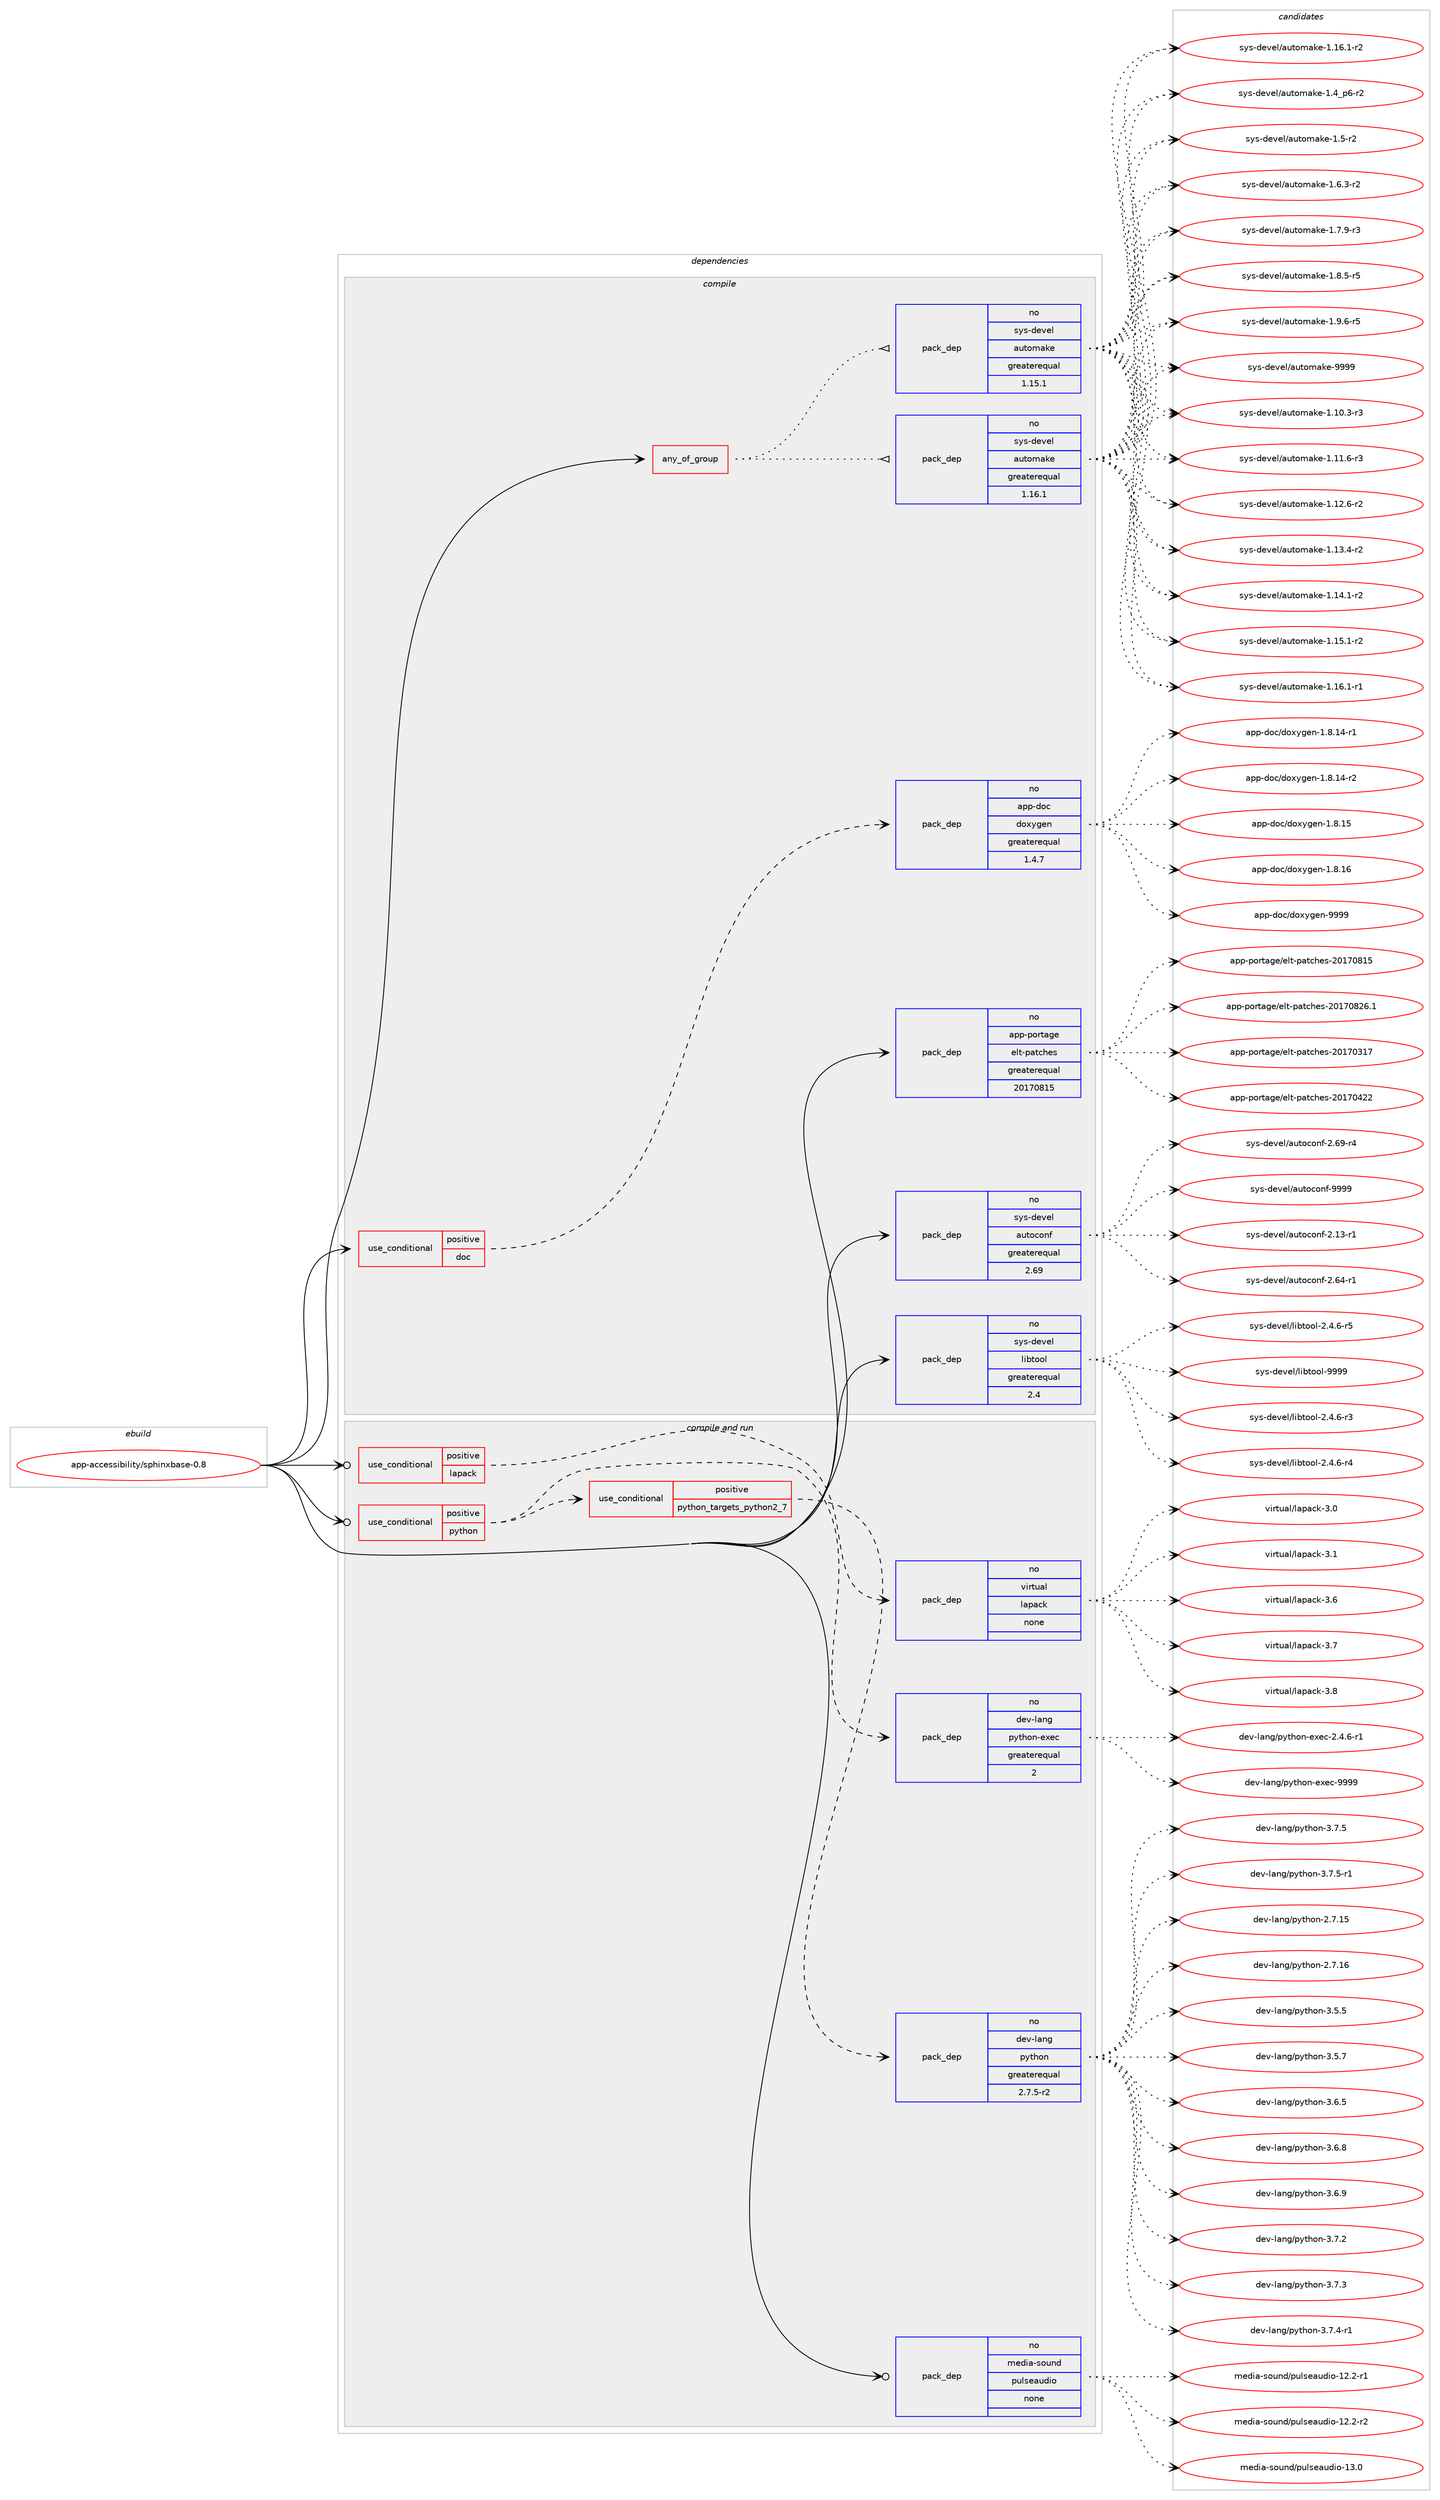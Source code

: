 digraph prolog {

# *************
# Graph options
# *************

newrank=true;
concentrate=true;
compound=true;
graph [rankdir=LR,fontname=Helvetica,fontsize=10,ranksep=1.5];#, ranksep=2.5, nodesep=0.2];
edge  [arrowhead=vee];
node  [fontname=Helvetica,fontsize=10];

# **********
# The ebuild
# **********

subgraph cluster_leftcol {
color=gray;
rank=same;
label=<<i>ebuild</i>>;
id [label="app-accessibility/sphinxbase-0.8", color=red, width=4, href="../app-accessibility/sphinxbase-0.8.svg"];
}

# ****************
# The dependencies
# ****************

subgraph cluster_midcol {
color=gray;
label=<<i>dependencies</i>>;
subgraph cluster_compile {
fillcolor="#eeeeee";
style=filled;
label=<<i>compile</i>>;
subgraph any8156 {
dependency465066 [label=<<TABLE BORDER="0" CELLBORDER="1" CELLSPACING="0" CELLPADDING="4"><TR><TD CELLPADDING="10">any_of_group</TD></TR></TABLE>>, shape=none, color=red];subgraph pack345976 {
dependency465067 [label=<<TABLE BORDER="0" CELLBORDER="1" CELLSPACING="0" CELLPADDING="4" WIDTH="220"><TR><TD ROWSPAN="6" CELLPADDING="30">pack_dep</TD></TR><TR><TD WIDTH="110">no</TD></TR><TR><TD>sys-devel</TD></TR><TR><TD>automake</TD></TR><TR><TD>greaterequal</TD></TR><TR><TD>1.16.1</TD></TR></TABLE>>, shape=none, color=blue];
}
dependency465066:e -> dependency465067:w [weight=20,style="dotted",arrowhead="oinv"];
subgraph pack345977 {
dependency465068 [label=<<TABLE BORDER="0" CELLBORDER="1" CELLSPACING="0" CELLPADDING="4" WIDTH="220"><TR><TD ROWSPAN="6" CELLPADDING="30">pack_dep</TD></TR><TR><TD WIDTH="110">no</TD></TR><TR><TD>sys-devel</TD></TR><TR><TD>automake</TD></TR><TR><TD>greaterequal</TD></TR><TR><TD>1.15.1</TD></TR></TABLE>>, shape=none, color=blue];
}
dependency465066:e -> dependency465068:w [weight=20,style="dotted",arrowhead="oinv"];
}
id:e -> dependency465066:w [weight=20,style="solid",arrowhead="vee"];
subgraph cond110636 {
dependency465069 [label=<<TABLE BORDER="0" CELLBORDER="1" CELLSPACING="0" CELLPADDING="4"><TR><TD ROWSPAN="3" CELLPADDING="10">use_conditional</TD></TR><TR><TD>positive</TD></TR><TR><TD>doc</TD></TR></TABLE>>, shape=none, color=red];
subgraph pack345978 {
dependency465070 [label=<<TABLE BORDER="0" CELLBORDER="1" CELLSPACING="0" CELLPADDING="4" WIDTH="220"><TR><TD ROWSPAN="6" CELLPADDING="30">pack_dep</TD></TR><TR><TD WIDTH="110">no</TD></TR><TR><TD>app-doc</TD></TR><TR><TD>doxygen</TD></TR><TR><TD>greaterequal</TD></TR><TR><TD>1.4.7</TD></TR></TABLE>>, shape=none, color=blue];
}
dependency465069:e -> dependency465070:w [weight=20,style="dashed",arrowhead="vee"];
}
id:e -> dependency465069:w [weight=20,style="solid",arrowhead="vee"];
subgraph pack345979 {
dependency465071 [label=<<TABLE BORDER="0" CELLBORDER="1" CELLSPACING="0" CELLPADDING="4" WIDTH="220"><TR><TD ROWSPAN="6" CELLPADDING="30">pack_dep</TD></TR><TR><TD WIDTH="110">no</TD></TR><TR><TD>app-portage</TD></TR><TR><TD>elt-patches</TD></TR><TR><TD>greaterequal</TD></TR><TR><TD>20170815</TD></TR></TABLE>>, shape=none, color=blue];
}
id:e -> dependency465071:w [weight=20,style="solid",arrowhead="vee"];
subgraph pack345980 {
dependency465072 [label=<<TABLE BORDER="0" CELLBORDER="1" CELLSPACING="0" CELLPADDING="4" WIDTH="220"><TR><TD ROWSPAN="6" CELLPADDING="30">pack_dep</TD></TR><TR><TD WIDTH="110">no</TD></TR><TR><TD>sys-devel</TD></TR><TR><TD>autoconf</TD></TR><TR><TD>greaterequal</TD></TR><TR><TD>2.69</TD></TR></TABLE>>, shape=none, color=blue];
}
id:e -> dependency465072:w [weight=20,style="solid",arrowhead="vee"];
subgraph pack345981 {
dependency465073 [label=<<TABLE BORDER="0" CELLBORDER="1" CELLSPACING="0" CELLPADDING="4" WIDTH="220"><TR><TD ROWSPAN="6" CELLPADDING="30">pack_dep</TD></TR><TR><TD WIDTH="110">no</TD></TR><TR><TD>sys-devel</TD></TR><TR><TD>libtool</TD></TR><TR><TD>greaterequal</TD></TR><TR><TD>2.4</TD></TR></TABLE>>, shape=none, color=blue];
}
id:e -> dependency465073:w [weight=20,style="solid",arrowhead="vee"];
}
subgraph cluster_compileandrun {
fillcolor="#eeeeee";
style=filled;
label=<<i>compile and run</i>>;
subgraph cond110637 {
dependency465074 [label=<<TABLE BORDER="0" CELLBORDER="1" CELLSPACING="0" CELLPADDING="4"><TR><TD ROWSPAN="3" CELLPADDING="10">use_conditional</TD></TR><TR><TD>positive</TD></TR><TR><TD>lapack</TD></TR></TABLE>>, shape=none, color=red];
subgraph pack345982 {
dependency465075 [label=<<TABLE BORDER="0" CELLBORDER="1" CELLSPACING="0" CELLPADDING="4" WIDTH="220"><TR><TD ROWSPAN="6" CELLPADDING="30">pack_dep</TD></TR><TR><TD WIDTH="110">no</TD></TR><TR><TD>virtual</TD></TR><TR><TD>lapack</TD></TR><TR><TD>none</TD></TR><TR><TD></TD></TR></TABLE>>, shape=none, color=blue];
}
dependency465074:e -> dependency465075:w [weight=20,style="dashed",arrowhead="vee"];
}
id:e -> dependency465074:w [weight=20,style="solid",arrowhead="odotvee"];
subgraph cond110638 {
dependency465076 [label=<<TABLE BORDER="0" CELLBORDER="1" CELLSPACING="0" CELLPADDING="4"><TR><TD ROWSPAN="3" CELLPADDING="10">use_conditional</TD></TR><TR><TD>positive</TD></TR><TR><TD>python</TD></TR></TABLE>>, shape=none, color=red];
subgraph cond110639 {
dependency465077 [label=<<TABLE BORDER="0" CELLBORDER="1" CELLSPACING="0" CELLPADDING="4"><TR><TD ROWSPAN="3" CELLPADDING="10">use_conditional</TD></TR><TR><TD>positive</TD></TR><TR><TD>python_targets_python2_7</TD></TR></TABLE>>, shape=none, color=red];
subgraph pack345983 {
dependency465078 [label=<<TABLE BORDER="0" CELLBORDER="1" CELLSPACING="0" CELLPADDING="4" WIDTH="220"><TR><TD ROWSPAN="6" CELLPADDING="30">pack_dep</TD></TR><TR><TD WIDTH="110">no</TD></TR><TR><TD>dev-lang</TD></TR><TR><TD>python</TD></TR><TR><TD>greaterequal</TD></TR><TR><TD>2.7.5-r2</TD></TR></TABLE>>, shape=none, color=blue];
}
dependency465077:e -> dependency465078:w [weight=20,style="dashed",arrowhead="vee"];
}
dependency465076:e -> dependency465077:w [weight=20,style="dashed",arrowhead="vee"];
subgraph pack345984 {
dependency465079 [label=<<TABLE BORDER="0" CELLBORDER="1" CELLSPACING="0" CELLPADDING="4" WIDTH="220"><TR><TD ROWSPAN="6" CELLPADDING="30">pack_dep</TD></TR><TR><TD WIDTH="110">no</TD></TR><TR><TD>dev-lang</TD></TR><TR><TD>python-exec</TD></TR><TR><TD>greaterequal</TD></TR><TR><TD>2</TD></TR></TABLE>>, shape=none, color=blue];
}
dependency465076:e -> dependency465079:w [weight=20,style="dashed",arrowhead="vee"];
}
id:e -> dependency465076:w [weight=20,style="solid",arrowhead="odotvee"];
subgraph pack345985 {
dependency465080 [label=<<TABLE BORDER="0" CELLBORDER="1" CELLSPACING="0" CELLPADDING="4" WIDTH="220"><TR><TD ROWSPAN="6" CELLPADDING="30">pack_dep</TD></TR><TR><TD WIDTH="110">no</TD></TR><TR><TD>media-sound</TD></TR><TR><TD>pulseaudio</TD></TR><TR><TD>none</TD></TR><TR><TD></TD></TR></TABLE>>, shape=none, color=blue];
}
id:e -> dependency465080:w [weight=20,style="solid",arrowhead="odotvee"];
}
subgraph cluster_run {
fillcolor="#eeeeee";
style=filled;
label=<<i>run</i>>;
}
}

# **************
# The candidates
# **************

subgraph cluster_choices {
rank=same;
color=gray;
label=<<i>candidates</i>>;

subgraph choice345976 {
color=black;
nodesep=1;
choice11512111545100101118101108479711711611110997107101454946494846514511451 [label="sys-devel/automake-1.10.3-r3", color=red, width=4,href="../sys-devel/automake-1.10.3-r3.svg"];
choice11512111545100101118101108479711711611110997107101454946494946544511451 [label="sys-devel/automake-1.11.6-r3", color=red, width=4,href="../sys-devel/automake-1.11.6-r3.svg"];
choice11512111545100101118101108479711711611110997107101454946495046544511450 [label="sys-devel/automake-1.12.6-r2", color=red, width=4,href="../sys-devel/automake-1.12.6-r2.svg"];
choice11512111545100101118101108479711711611110997107101454946495146524511450 [label="sys-devel/automake-1.13.4-r2", color=red, width=4,href="../sys-devel/automake-1.13.4-r2.svg"];
choice11512111545100101118101108479711711611110997107101454946495246494511450 [label="sys-devel/automake-1.14.1-r2", color=red, width=4,href="../sys-devel/automake-1.14.1-r2.svg"];
choice11512111545100101118101108479711711611110997107101454946495346494511450 [label="sys-devel/automake-1.15.1-r2", color=red, width=4,href="../sys-devel/automake-1.15.1-r2.svg"];
choice11512111545100101118101108479711711611110997107101454946495446494511449 [label="sys-devel/automake-1.16.1-r1", color=red, width=4,href="../sys-devel/automake-1.16.1-r1.svg"];
choice11512111545100101118101108479711711611110997107101454946495446494511450 [label="sys-devel/automake-1.16.1-r2", color=red, width=4,href="../sys-devel/automake-1.16.1-r2.svg"];
choice115121115451001011181011084797117116111109971071014549465295112544511450 [label="sys-devel/automake-1.4_p6-r2", color=red, width=4,href="../sys-devel/automake-1.4_p6-r2.svg"];
choice11512111545100101118101108479711711611110997107101454946534511450 [label="sys-devel/automake-1.5-r2", color=red, width=4,href="../sys-devel/automake-1.5-r2.svg"];
choice115121115451001011181011084797117116111109971071014549465446514511450 [label="sys-devel/automake-1.6.3-r2", color=red, width=4,href="../sys-devel/automake-1.6.3-r2.svg"];
choice115121115451001011181011084797117116111109971071014549465546574511451 [label="sys-devel/automake-1.7.9-r3", color=red, width=4,href="../sys-devel/automake-1.7.9-r3.svg"];
choice115121115451001011181011084797117116111109971071014549465646534511453 [label="sys-devel/automake-1.8.5-r5", color=red, width=4,href="../sys-devel/automake-1.8.5-r5.svg"];
choice115121115451001011181011084797117116111109971071014549465746544511453 [label="sys-devel/automake-1.9.6-r5", color=red, width=4,href="../sys-devel/automake-1.9.6-r5.svg"];
choice115121115451001011181011084797117116111109971071014557575757 [label="sys-devel/automake-9999", color=red, width=4,href="../sys-devel/automake-9999.svg"];
dependency465067:e -> choice11512111545100101118101108479711711611110997107101454946494846514511451:w [style=dotted,weight="100"];
dependency465067:e -> choice11512111545100101118101108479711711611110997107101454946494946544511451:w [style=dotted,weight="100"];
dependency465067:e -> choice11512111545100101118101108479711711611110997107101454946495046544511450:w [style=dotted,weight="100"];
dependency465067:e -> choice11512111545100101118101108479711711611110997107101454946495146524511450:w [style=dotted,weight="100"];
dependency465067:e -> choice11512111545100101118101108479711711611110997107101454946495246494511450:w [style=dotted,weight="100"];
dependency465067:e -> choice11512111545100101118101108479711711611110997107101454946495346494511450:w [style=dotted,weight="100"];
dependency465067:e -> choice11512111545100101118101108479711711611110997107101454946495446494511449:w [style=dotted,weight="100"];
dependency465067:e -> choice11512111545100101118101108479711711611110997107101454946495446494511450:w [style=dotted,weight="100"];
dependency465067:e -> choice115121115451001011181011084797117116111109971071014549465295112544511450:w [style=dotted,weight="100"];
dependency465067:e -> choice11512111545100101118101108479711711611110997107101454946534511450:w [style=dotted,weight="100"];
dependency465067:e -> choice115121115451001011181011084797117116111109971071014549465446514511450:w [style=dotted,weight="100"];
dependency465067:e -> choice115121115451001011181011084797117116111109971071014549465546574511451:w [style=dotted,weight="100"];
dependency465067:e -> choice115121115451001011181011084797117116111109971071014549465646534511453:w [style=dotted,weight="100"];
dependency465067:e -> choice115121115451001011181011084797117116111109971071014549465746544511453:w [style=dotted,weight="100"];
dependency465067:e -> choice115121115451001011181011084797117116111109971071014557575757:w [style=dotted,weight="100"];
}
subgraph choice345977 {
color=black;
nodesep=1;
choice11512111545100101118101108479711711611110997107101454946494846514511451 [label="sys-devel/automake-1.10.3-r3", color=red, width=4,href="../sys-devel/automake-1.10.3-r3.svg"];
choice11512111545100101118101108479711711611110997107101454946494946544511451 [label="sys-devel/automake-1.11.6-r3", color=red, width=4,href="../sys-devel/automake-1.11.6-r3.svg"];
choice11512111545100101118101108479711711611110997107101454946495046544511450 [label="sys-devel/automake-1.12.6-r2", color=red, width=4,href="../sys-devel/automake-1.12.6-r2.svg"];
choice11512111545100101118101108479711711611110997107101454946495146524511450 [label="sys-devel/automake-1.13.4-r2", color=red, width=4,href="../sys-devel/automake-1.13.4-r2.svg"];
choice11512111545100101118101108479711711611110997107101454946495246494511450 [label="sys-devel/automake-1.14.1-r2", color=red, width=4,href="../sys-devel/automake-1.14.1-r2.svg"];
choice11512111545100101118101108479711711611110997107101454946495346494511450 [label="sys-devel/automake-1.15.1-r2", color=red, width=4,href="../sys-devel/automake-1.15.1-r2.svg"];
choice11512111545100101118101108479711711611110997107101454946495446494511449 [label="sys-devel/automake-1.16.1-r1", color=red, width=4,href="../sys-devel/automake-1.16.1-r1.svg"];
choice11512111545100101118101108479711711611110997107101454946495446494511450 [label="sys-devel/automake-1.16.1-r2", color=red, width=4,href="../sys-devel/automake-1.16.1-r2.svg"];
choice115121115451001011181011084797117116111109971071014549465295112544511450 [label="sys-devel/automake-1.4_p6-r2", color=red, width=4,href="../sys-devel/automake-1.4_p6-r2.svg"];
choice11512111545100101118101108479711711611110997107101454946534511450 [label="sys-devel/automake-1.5-r2", color=red, width=4,href="../sys-devel/automake-1.5-r2.svg"];
choice115121115451001011181011084797117116111109971071014549465446514511450 [label="sys-devel/automake-1.6.3-r2", color=red, width=4,href="../sys-devel/automake-1.6.3-r2.svg"];
choice115121115451001011181011084797117116111109971071014549465546574511451 [label="sys-devel/automake-1.7.9-r3", color=red, width=4,href="../sys-devel/automake-1.7.9-r3.svg"];
choice115121115451001011181011084797117116111109971071014549465646534511453 [label="sys-devel/automake-1.8.5-r5", color=red, width=4,href="../sys-devel/automake-1.8.5-r5.svg"];
choice115121115451001011181011084797117116111109971071014549465746544511453 [label="sys-devel/automake-1.9.6-r5", color=red, width=4,href="../sys-devel/automake-1.9.6-r5.svg"];
choice115121115451001011181011084797117116111109971071014557575757 [label="sys-devel/automake-9999", color=red, width=4,href="../sys-devel/automake-9999.svg"];
dependency465068:e -> choice11512111545100101118101108479711711611110997107101454946494846514511451:w [style=dotted,weight="100"];
dependency465068:e -> choice11512111545100101118101108479711711611110997107101454946494946544511451:w [style=dotted,weight="100"];
dependency465068:e -> choice11512111545100101118101108479711711611110997107101454946495046544511450:w [style=dotted,weight="100"];
dependency465068:e -> choice11512111545100101118101108479711711611110997107101454946495146524511450:w [style=dotted,weight="100"];
dependency465068:e -> choice11512111545100101118101108479711711611110997107101454946495246494511450:w [style=dotted,weight="100"];
dependency465068:e -> choice11512111545100101118101108479711711611110997107101454946495346494511450:w [style=dotted,weight="100"];
dependency465068:e -> choice11512111545100101118101108479711711611110997107101454946495446494511449:w [style=dotted,weight="100"];
dependency465068:e -> choice11512111545100101118101108479711711611110997107101454946495446494511450:w [style=dotted,weight="100"];
dependency465068:e -> choice115121115451001011181011084797117116111109971071014549465295112544511450:w [style=dotted,weight="100"];
dependency465068:e -> choice11512111545100101118101108479711711611110997107101454946534511450:w [style=dotted,weight="100"];
dependency465068:e -> choice115121115451001011181011084797117116111109971071014549465446514511450:w [style=dotted,weight="100"];
dependency465068:e -> choice115121115451001011181011084797117116111109971071014549465546574511451:w [style=dotted,weight="100"];
dependency465068:e -> choice115121115451001011181011084797117116111109971071014549465646534511453:w [style=dotted,weight="100"];
dependency465068:e -> choice115121115451001011181011084797117116111109971071014549465746544511453:w [style=dotted,weight="100"];
dependency465068:e -> choice115121115451001011181011084797117116111109971071014557575757:w [style=dotted,weight="100"];
}
subgraph choice345978 {
color=black;
nodesep=1;
choice97112112451001119947100111120121103101110454946564649524511449 [label="app-doc/doxygen-1.8.14-r1", color=red, width=4,href="../app-doc/doxygen-1.8.14-r1.svg"];
choice97112112451001119947100111120121103101110454946564649524511450 [label="app-doc/doxygen-1.8.14-r2", color=red, width=4,href="../app-doc/doxygen-1.8.14-r2.svg"];
choice9711211245100111994710011112012110310111045494656464953 [label="app-doc/doxygen-1.8.15", color=red, width=4,href="../app-doc/doxygen-1.8.15.svg"];
choice9711211245100111994710011112012110310111045494656464954 [label="app-doc/doxygen-1.8.16", color=red, width=4,href="../app-doc/doxygen-1.8.16.svg"];
choice971121124510011199471001111201211031011104557575757 [label="app-doc/doxygen-9999", color=red, width=4,href="../app-doc/doxygen-9999.svg"];
dependency465070:e -> choice97112112451001119947100111120121103101110454946564649524511449:w [style=dotted,weight="100"];
dependency465070:e -> choice97112112451001119947100111120121103101110454946564649524511450:w [style=dotted,weight="100"];
dependency465070:e -> choice9711211245100111994710011112012110310111045494656464953:w [style=dotted,weight="100"];
dependency465070:e -> choice9711211245100111994710011112012110310111045494656464954:w [style=dotted,weight="100"];
dependency465070:e -> choice971121124510011199471001111201211031011104557575757:w [style=dotted,weight="100"];
}
subgraph choice345979 {
color=black;
nodesep=1;
choice97112112451121111141169710310147101108116451129711699104101115455048495548514955 [label="app-portage/elt-patches-20170317", color=red, width=4,href="../app-portage/elt-patches-20170317.svg"];
choice97112112451121111141169710310147101108116451129711699104101115455048495548525050 [label="app-portage/elt-patches-20170422", color=red, width=4,href="../app-portage/elt-patches-20170422.svg"];
choice97112112451121111141169710310147101108116451129711699104101115455048495548564953 [label="app-portage/elt-patches-20170815", color=red, width=4,href="../app-portage/elt-patches-20170815.svg"];
choice971121124511211111411697103101471011081164511297116991041011154550484955485650544649 [label="app-portage/elt-patches-20170826.1", color=red, width=4,href="../app-portage/elt-patches-20170826.1.svg"];
dependency465071:e -> choice97112112451121111141169710310147101108116451129711699104101115455048495548514955:w [style=dotted,weight="100"];
dependency465071:e -> choice97112112451121111141169710310147101108116451129711699104101115455048495548525050:w [style=dotted,weight="100"];
dependency465071:e -> choice97112112451121111141169710310147101108116451129711699104101115455048495548564953:w [style=dotted,weight="100"];
dependency465071:e -> choice971121124511211111411697103101471011081164511297116991041011154550484955485650544649:w [style=dotted,weight="100"];
}
subgraph choice345980 {
color=black;
nodesep=1;
choice1151211154510010111810110847971171161119911111010245504649514511449 [label="sys-devel/autoconf-2.13-r1", color=red, width=4,href="../sys-devel/autoconf-2.13-r1.svg"];
choice1151211154510010111810110847971171161119911111010245504654524511449 [label="sys-devel/autoconf-2.64-r1", color=red, width=4,href="../sys-devel/autoconf-2.64-r1.svg"];
choice1151211154510010111810110847971171161119911111010245504654574511452 [label="sys-devel/autoconf-2.69-r4", color=red, width=4,href="../sys-devel/autoconf-2.69-r4.svg"];
choice115121115451001011181011084797117116111991111101024557575757 [label="sys-devel/autoconf-9999", color=red, width=4,href="../sys-devel/autoconf-9999.svg"];
dependency465072:e -> choice1151211154510010111810110847971171161119911111010245504649514511449:w [style=dotted,weight="100"];
dependency465072:e -> choice1151211154510010111810110847971171161119911111010245504654524511449:w [style=dotted,weight="100"];
dependency465072:e -> choice1151211154510010111810110847971171161119911111010245504654574511452:w [style=dotted,weight="100"];
dependency465072:e -> choice115121115451001011181011084797117116111991111101024557575757:w [style=dotted,weight="100"];
}
subgraph choice345981 {
color=black;
nodesep=1;
choice1151211154510010111810110847108105981161111111084550465246544511451 [label="sys-devel/libtool-2.4.6-r3", color=red, width=4,href="../sys-devel/libtool-2.4.6-r3.svg"];
choice1151211154510010111810110847108105981161111111084550465246544511452 [label="sys-devel/libtool-2.4.6-r4", color=red, width=4,href="../sys-devel/libtool-2.4.6-r4.svg"];
choice1151211154510010111810110847108105981161111111084550465246544511453 [label="sys-devel/libtool-2.4.6-r5", color=red, width=4,href="../sys-devel/libtool-2.4.6-r5.svg"];
choice1151211154510010111810110847108105981161111111084557575757 [label="sys-devel/libtool-9999", color=red, width=4,href="../sys-devel/libtool-9999.svg"];
dependency465073:e -> choice1151211154510010111810110847108105981161111111084550465246544511451:w [style=dotted,weight="100"];
dependency465073:e -> choice1151211154510010111810110847108105981161111111084550465246544511452:w [style=dotted,weight="100"];
dependency465073:e -> choice1151211154510010111810110847108105981161111111084550465246544511453:w [style=dotted,weight="100"];
dependency465073:e -> choice1151211154510010111810110847108105981161111111084557575757:w [style=dotted,weight="100"];
}
subgraph choice345982 {
color=black;
nodesep=1;
choice118105114116117971084710897112979910745514648 [label="virtual/lapack-3.0", color=red, width=4,href="../virtual/lapack-3.0.svg"];
choice118105114116117971084710897112979910745514649 [label="virtual/lapack-3.1", color=red, width=4,href="../virtual/lapack-3.1.svg"];
choice118105114116117971084710897112979910745514654 [label="virtual/lapack-3.6", color=red, width=4,href="../virtual/lapack-3.6.svg"];
choice118105114116117971084710897112979910745514655 [label="virtual/lapack-3.7", color=red, width=4,href="../virtual/lapack-3.7.svg"];
choice118105114116117971084710897112979910745514656 [label="virtual/lapack-3.8", color=red, width=4,href="../virtual/lapack-3.8.svg"];
dependency465075:e -> choice118105114116117971084710897112979910745514648:w [style=dotted,weight="100"];
dependency465075:e -> choice118105114116117971084710897112979910745514649:w [style=dotted,weight="100"];
dependency465075:e -> choice118105114116117971084710897112979910745514654:w [style=dotted,weight="100"];
dependency465075:e -> choice118105114116117971084710897112979910745514655:w [style=dotted,weight="100"];
dependency465075:e -> choice118105114116117971084710897112979910745514656:w [style=dotted,weight="100"];
}
subgraph choice345983 {
color=black;
nodesep=1;
choice10010111845108971101034711212111610411111045504655464953 [label="dev-lang/python-2.7.15", color=red, width=4,href="../dev-lang/python-2.7.15.svg"];
choice10010111845108971101034711212111610411111045504655464954 [label="dev-lang/python-2.7.16", color=red, width=4,href="../dev-lang/python-2.7.16.svg"];
choice100101118451089711010347112121116104111110455146534653 [label="dev-lang/python-3.5.5", color=red, width=4,href="../dev-lang/python-3.5.5.svg"];
choice100101118451089711010347112121116104111110455146534655 [label="dev-lang/python-3.5.7", color=red, width=4,href="../dev-lang/python-3.5.7.svg"];
choice100101118451089711010347112121116104111110455146544653 [label="dev-lang/python-3.6.5", color=red, width=4,href="../dev-lang/python-3.6.5.svg"];
choice100101118451089711010347112121116104111110455146544656 [label="dev-lang/python-3.6.8", color=red, width=4,href="../dev-lang/python-3.6.8.svg"];
choice100101118451089711010347112121116104111110455146544657 [label="dev-lang/python-3.6.9", color=red, width=4,href="../dev-lang/python-3.6.9.svg"];
choice100101118451089711010347112121116104111110455146554650 [label="dev-lang/python-3.7.2", color=red, width=4,href="../dev-lang/python-3.7.2.svg"];
choice100101118451089711010347112121116104111110455146554651 [label="dev-lang/python-3.7.3", color=red, width=4,href="../dev-lang/python-3.7.3.svg"];
choice1001011184510897110103471121211161041111104551465546524511449 [label="dev-lang/python-3.7.4-r1", color=red, width=4,href="../dev-lang/python-3.7.4-r1.svg"];
choice100101118451089711010347112121116104111110455146554653 [label="dev-lang/python-3.7.5", color=red, width=4,href="../dev-lang/python-3.7.5.svg"];
choice1001011184510897110103471121211161041111104551465546534511449 [label="dev-lang/python-3.7.5-r1", color=red, width=4,href="../dev-lang/python-3.7.5-r1.svg"];
dependency465078:e -> choice10010111845108971101034711212111610411111045504655464953:w [style=dotted,weight="100"];
dependency465078:e -> choice10010111845108971101034711212111610411111045504655464954:w [style=dotted,weight="100"];
dependency465078:e -> choice100101118451089711010347112121116104111110455146534653:w [style=dotted,weight="100"];
dependency465078:e -> choice100101118451089711010347112121116104111110455146534655:w [style=dotted,weight="100"];
dependency465078:e -> choice100101118451089711010347112121116104111110455146544653:w [style=dotted,weight="100"];
dependency465078:e -> choice100101118451089711010347112121116104111110455146544656:w [style=dotted,weight="100"];
dependency465078:e -> choice100101118451089711010347112121116104111110455146544657:w [style=dotted,weight="100"];
dependency465078:e -> choice100101118451089711010347112121116104111110455146554650:w [style=dotted,weight="100"];
dependency465078:e -> choice100101118451089711010347112121116104111110455146554651:w [style=dotted,weight="100"];
dependency465078:e -> choice1001011184510897110103471121211161041111104551465546524511449:w [style=dotted,weight="100"];
dependency465078:e -> choice100101118451089711010347112121116104111110455146554653:w [style=dotted,weight="100"];
dependency465078:e -> choice1001011184510897110103471121211161041111104551465546534511449:w [style=dotted,weight="100"];
}
subgraph choice345984 {
color=black;
nodesep=1;
choice10010111845108971101034711212111610411111045101120101994550465246544511449 [label="dev-lang/python-exec-2.4.6-r1", color=red, width=4,href="../dev-lang/python-exec-2.4.6-r1.svg"];
choice10010111845108971101034711212111610411111045101120101994557575757 [label="dev-lang/python-exec-9999", color=red, width=4,href="../dev-lang/python-exec-9999.svg"];
dependency465079:e -> choice10010111845108971101034711212111610411111045101120101994550465246544511449:w [style=dotted,weight="100"];
dependency465079:e -> choice10010111845108971101034711212111610411111045101120101994557575757:w [style=dotted,weight="100"];
}
subgraph choice345985 {
color=black;
nodesep=1;
choice1091011001059745115111117110100471121171081151019711710010511145495046504511449 [label="media-sound/pulseaudio-12.2-r1", color=red, width=4,href="../media-sound/pulseaudio-12.2-r1.svg"];
choice1091011001059745115111117110100471121171081151019711710010511145495046504511450 [label="media-sound/pulseaudio-12.2-r2", color=red, width=4,href="../media-sound/pulseaudio-12.2-r2.svg"];
choice109101100105974511511111711010047112117108115101971171001051114549514648 [label="media-sound/pulseaudio-13.0", color=red, width=4,href="../media-sound/pulseaudio-13.0.svg"];
dependency465080:e -> choice1091011001059745115111117110100471121171081151019711710010511145495046504511449:w [style=dotted,weight="100"];
dependency465080:e -> choice1091011001059745115111117110100471121171081151019711710010511145495046504511450:w [style=dotted,weight="100"];
dependency465080:e -> choice109101100105974511511111711010047112117108115101971171001051114549514648:w [style=dotted,weight="100"];
}
}

}
